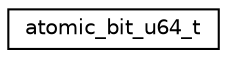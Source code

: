 digraph "Graphical Class Hierarchy"
{
 // LATEX_PDF_SIZE
  edge [fontname="Helvetica",fontsize="10",labelfontname="Helvetica",labelfontsize="10"];
  node [fontname="Helvetica",fontsize="10",shape=record];
  rankdir="LR";
  Node0 [label="atomic_bit_u64_t",height=0.2,width=0.4,color="black", fillcolor="white", style="filled",URL="$structatomic__bit__u64__t.html",tooltip="Type specifying a bit in an uint64_t"];
}
